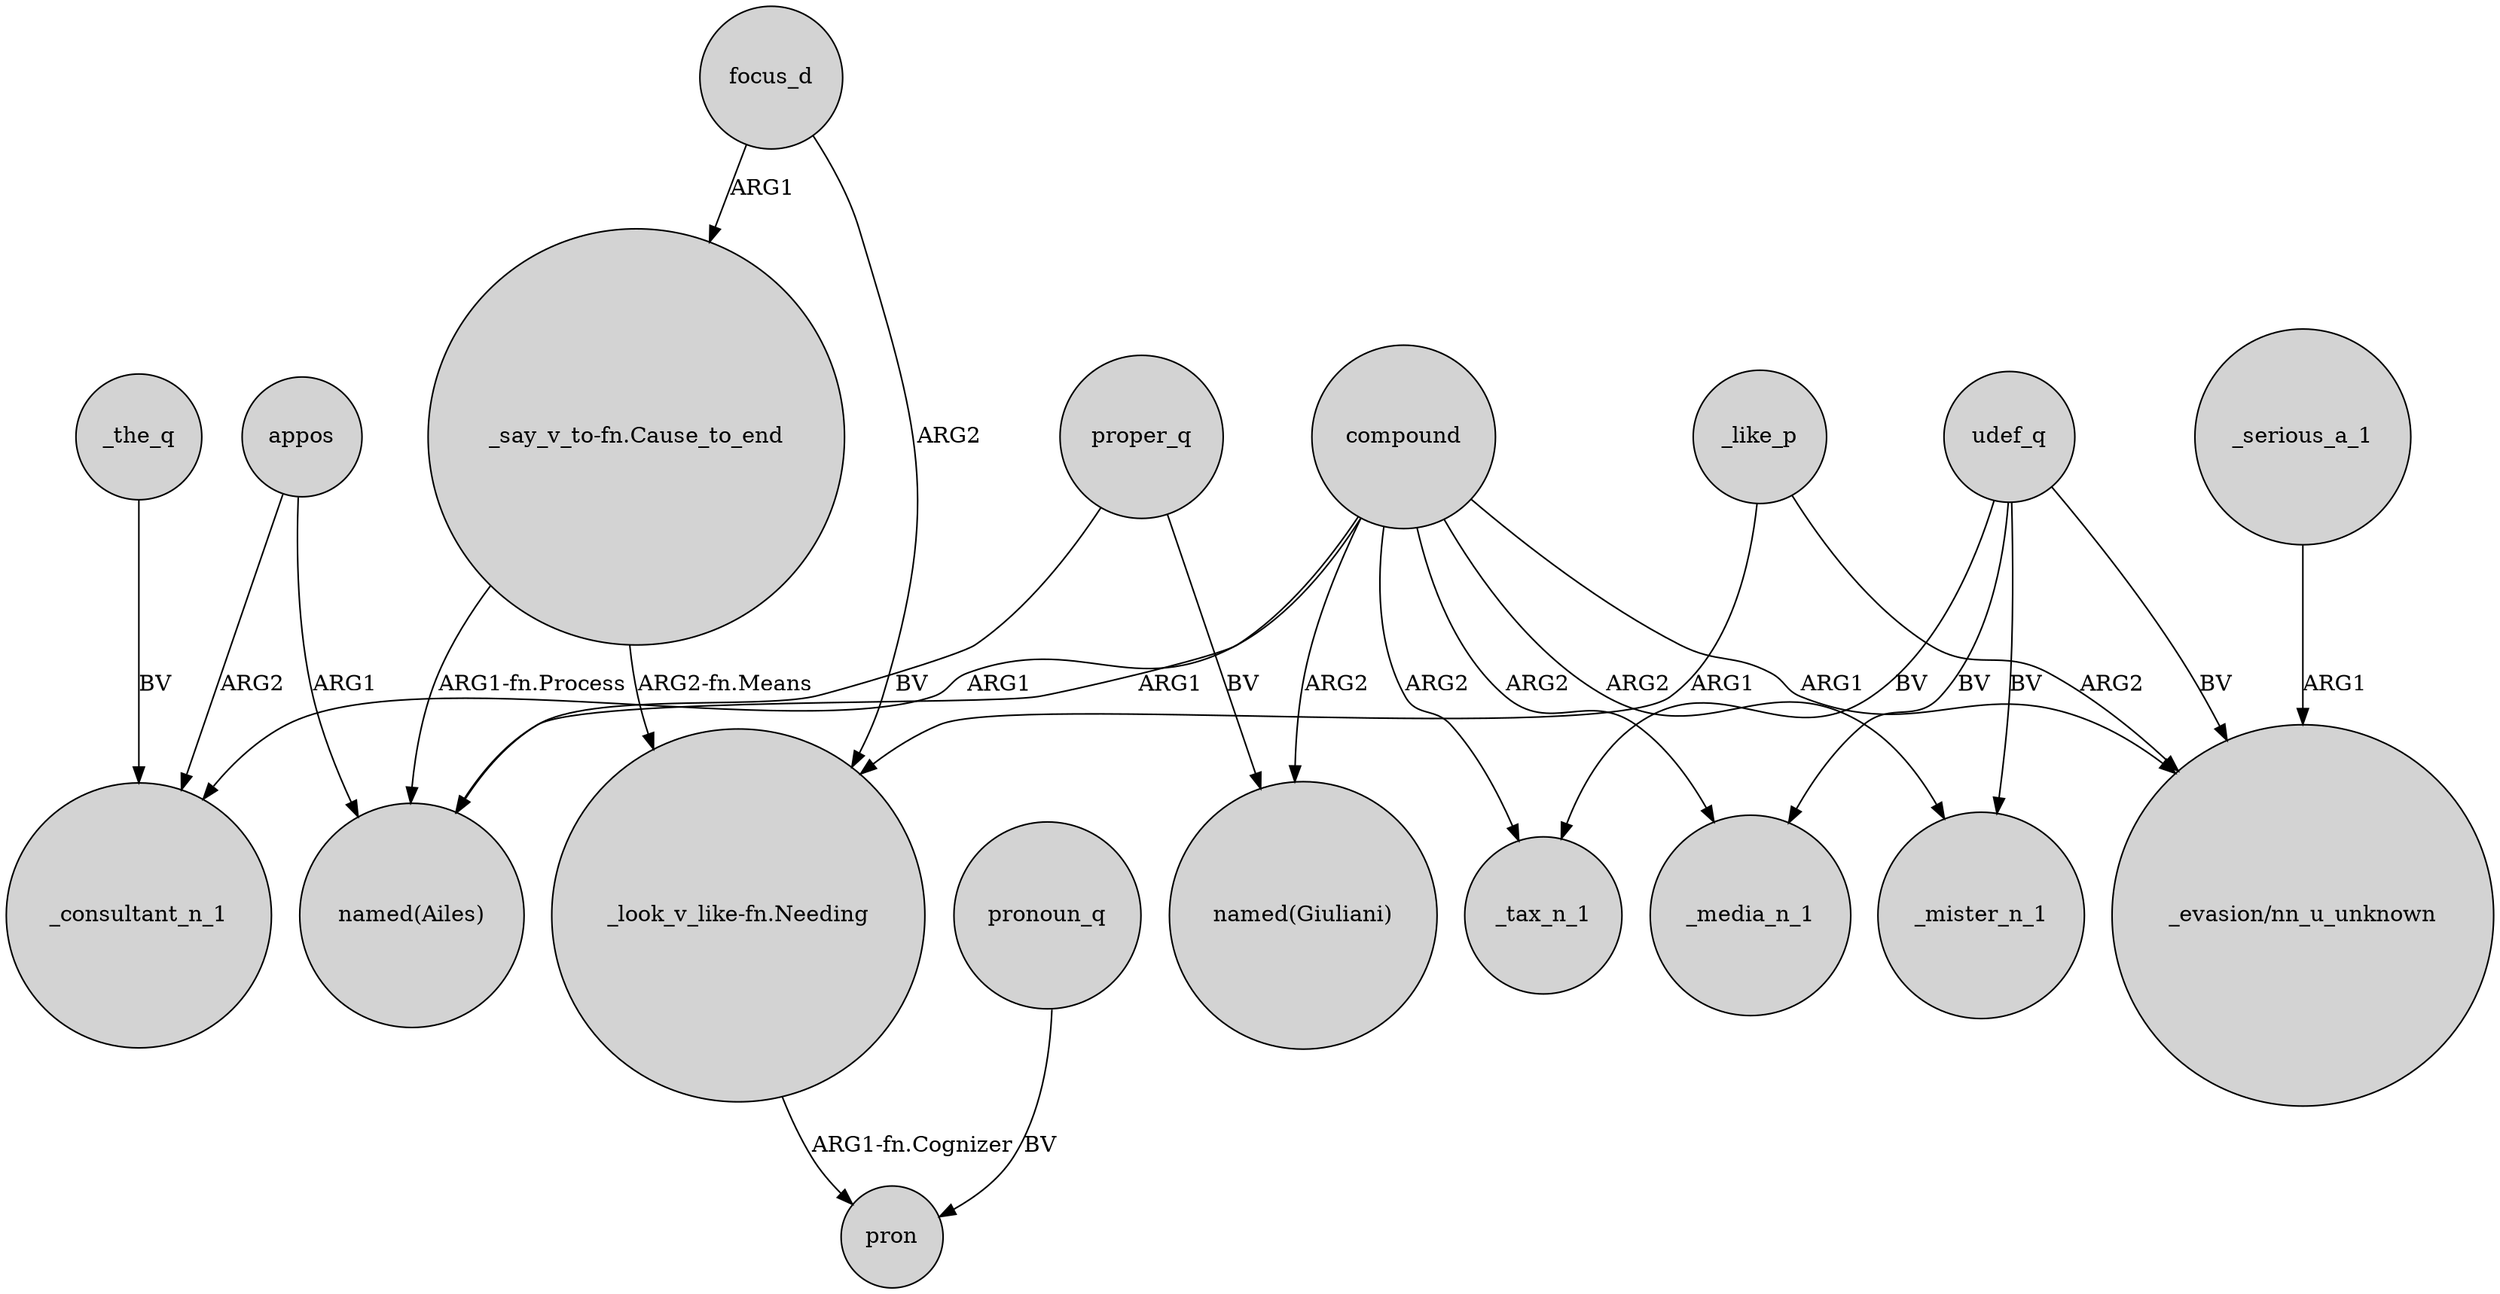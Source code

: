digraph {
	node [shape=circle style=filled]
	compound -> "named(Giuliani)" [label=ARG2]
	compound -> _mister_n_1 [label=ARG2]
	proper_q -> "named(Ailes)" [label=BV]
	focus_d -> "_say_v_to-fn.Cause_to_end" [label=ARG1]
	appos -> _consultant_n_1 [label=ARG2]
	compound -> _consultant_n_1 [label=ARG1]
	udef_q -> _tax_n_1 [label=BV]
	_serious_a_1 -> "_evasion/nn_u_unknown" [label=ARG1]
	focus_d -> "_look_v_like-fn.Needing" [label=ARG2]
	udef_q -> "_evasion/nn_u_unknown" [label=BV]
	udef_q -> _mister_n_1 [label=BV]
	_the_q -> _consultant_n_1 [label=BV]
	udef_q -> _media_n_1 [label=BV]
	compound -> "named(Ailes)" [label=ARG1]
	pronoun_q -> pron [label=BV]
	_like_p -> "_evasion/nn_u_unknown" [label=ARG2]
	"_look_v_like-fn.Needing" -> pron [label="ARG1-fn.Cognizer"]
	appos -> "named(Ailes)" [label=ARG1]
	compound -> "_evasion/nn_u_unknown" [label=ARG1]
	"_say_v_to-fn.Cause_to_end" -> "named(Ailes)" [label="ARG1-fn.Process"]
	"_say_v_to-fn.Cause_to_end" -> "_look_v_like-fn.Needing" [label="ARG2-fn.Means"]
	_like_p -> "_look_v_like-fn.Needing" [label=ARG1]
	compound -> _tax_n_1 [label=ARG2]
	proper_q -> "named(Giuliani)" [label=BV]
	compound -> _media_n_1 [label=ARG2]
}
